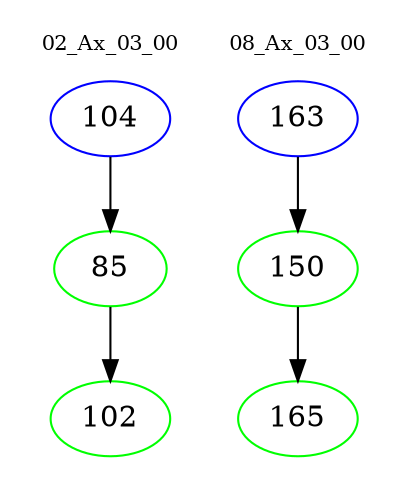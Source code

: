 digraph{
subgraph cluster_0 {
color = white
label = "02_Ax_03_00";
fontsize=10;
T0_104 [label="104", color="blue"]
T0_104 -> T0_85 [color="black"]
T0_85 [label="85", color="green"]
T0_85 -> T0_102 [color="black"]
T0_102 [label="102", color="green"]
}
subgraph cluster_1 {
color = white
label = "08_Ax_03_00";
fontsize=10;
T1_163 [label="163", color="blue"]
T1_163 -> T1_150 [color="black"]
T1_150 [label="150", color="green"]
T1_150 -> T1_165 [color="black"]
T1_165 [label="165", color="green"]
}
}
